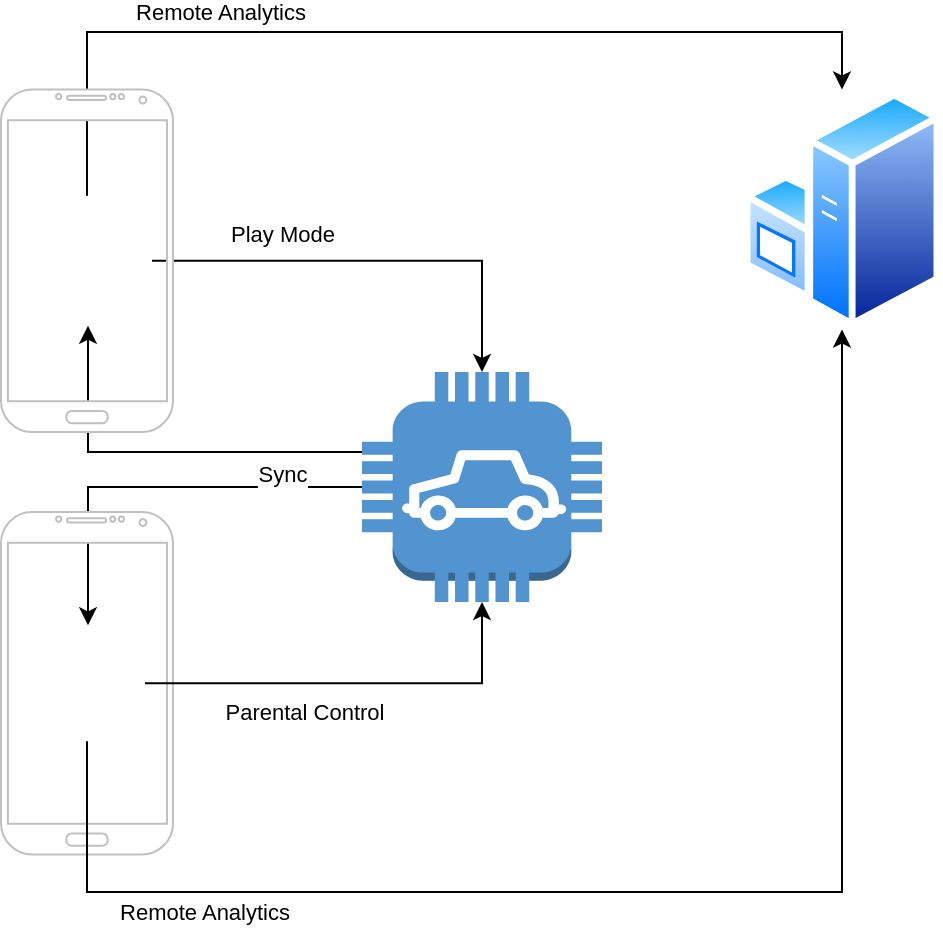 <mxfile version="20.6.0" type="device"><diagram id="yHt8PFi-sYzg6A_AA1Ni" name="Page-1"><mxGraphModel dx="834" dy="788" grid="1" gridSize="10" guides="1" tooltips="1" connect="1" arrows="1" fold="1" page="1" pageScale="1" pageWidth="827" pageHeight="1169" math="0" shadow="0"><root><mxCell id="0"/><mxCell id="1" parent="0"/><mxCell id="nUH-AXoQC-BI1VyH41UU-11" style="edgeStyle=orthogonalEdgeStyle;rounded=0;orthogonalLoop=1;jettySize=auto;html=1;" edge="1" parent="1" source="nUH-AXoQC-BI1VyH41UU-3" target="nUH-AXoQC-BI1VyH41UU-4"><mxGeometry relative="1" as="geometry"/></mxCell><mxCell id="nUH-AXoQC-BI1VyH41UU-14" value="Play Mode" style="edgeLabel;html=1;align=center;verticalAlign=middle;resizable=0;points=[];" vertex="1" connectable="0" parent="nUH-AXoQC-BI1VyH41UU-11"><mxGeometry x="-0.365" y="2" relative="1" as="geometry"><mxPoint x="-5" y="-12" as="offset"/></mxGeometry></mxCell><mxCell id="nUH-AXoQC-BI1VyH41UU-3" value="" style="shape=image;html=1;verticalAlign=top;verticalLabelPosition=bottom;labelBackgroundColor=#ffffff;imageAspect=0;aspect=fixed;image=https://cdn2.iconfinder.com/data/icons/bitsies/128/Joypad-128.png" vertex="1" parent="1"><mxGeometry x="140" y="281.88" width="65" height="65" as="geometry"/></mxCell><mxCell id="nUH-AXoQC-BI1VyH41UU-13" style="edgeStyle=orthogonalEdgeStyle;rounded=0;orthogonalLoop=1;jettySize=auto;html=1;exitX=0.5;exitY=0;exitDx=0;exitDy=0;" edge="1" parent="1" source="nUH-AXoQC-BI1VyH41UU-3" target="nUH-AXoQC-BI1VyH41UU-5"><mxGeometry relative="1" as="geometry"><Array as="points"><mxPoint x="173" y="200"/><mxPoint x="550" y="200"/></Array></mxGeometry></mxCell><mxCell id="nUH-AXoQC-BI1VyH41UU-16" value="Remote Analytics" style="edgeLabel;html=1;align=center;verticalAlign=middle;resizable=0;points=[];" vertex="1" connectable="0" parent="nUH-AXoQC-BI1VyH41UU-13"><mxGeometry x="-0.457" y="-2" relative="1" as="geometry"><mxPoint x="16" y="-12" as="offset"/></mxGeometry></mxCell><mxCell id="nUH-AXoQC-BI1VyH41UU-17" style="edgeStyle=orthogonalEdgeStyle;rounded=0;orthogonalLoop=1;jettySize=auto;html=1;" edge="1" parent="1" source="nUH-AXoQC-BI1VyH41UU-4" target="nUH-AXoQC-BI1VyH41UU-3"><mxGeometry relative="1" as="geometry"><Array as="points"><mxPoint x="173" y="410"/></Array></mxGeometry></mxCell><mxCell id="nUH-AXoQC-BI1VyH41UU-18" style="edgeStyle=orthogonalEdgeStyle;rounded=0;orthogonalLoop=1;jettySize=auto;html=1;" edge="1" parent="1" source="nUH-AXoQC-BI1VyH41UU-4" target="nUH-AXoQC-BI1VyH41UU-10"><mxGeometry relative="1" as="geometry"><Array as="points"><mxPoint x="173" y="428"/></Array></mxGeometry></mxCell><mxCell id="nUH-AXoQC-BI1VyH41UU-19" value="Sync" style="edgeLabel;html=1;align=center;verticalAlign=middle;resizable=0;points=[];" vertex="1" connectable="0" parent="nUH-AXoQC-BI1VyH41UU-18"><mxGeometry x="-0.448" y="-1" relative="1" as="geometry"><mxPoint x="17" y="-6" as="offset"/></mxGeometry></mxCell><mxCell id="nUH-AXoQC-BI1VyH41UU-4" value="" style="outlineConnect=0;dashed=0;verticalLabelPosition=bottom;verticalAlign=top;align=center;html=1;shape=mxgraph.aws3.car;fillColor=#5294CF;gradientColor=none;" vertex="1" parent="1"><mxGeometry x="310" y="370" width="120" height="115" as="geometry"/></mxCell><mxCell id="nUH-AXoQC-BI1VyH41UU-5" value="" style="aspect=fixed;perimeter=ellipsePerimeter;html=1;align=center;shadow=0;dashed=0;spacingTop=3;image;image=img/lib/active_directory/windows_server.svg;" vertex="1" parent="1"><mxGeometry x="500.8" y="228.75" width="98.4" height="120" as="geometry"/></mxCell><mxCell id="nUH-AXoQC-BI1VyH41UU-6" value="" style="verticalLabelPosition=bottom;verticalAlign=top;html=1;shadow=0;dashed=0;strokeWidth=1;shape=mxgraph.android.phone2;strokeColor=#c0c0c0;" vertex="1" parent="1"><mxGeometry x="129.5" y="228.75" width="86" height="171.25" as="geometry"/></mxCell><mxCell id="nUH-AXoQC-BI1VyH41UU-7" value="" style="verticalLabelPosition=bottom;verticalAlign=top;html=1;shadow=0;dashed=0;strokeWidth=1;shape=mxgraph.android.phone2;strokeColor=#c0c0c0;" vertex="1" parent="1"><mxGeometry x="129.5" y="440" width="86" height="171.25" as="geometry"/></mxCell><mxCell id="nUH-AXoQC-BI1VyH41UU-12" style="edgeStyle=orthogonalEdgeStyle;rounded=0;orthogonalLoop=1;jettySize=auto;html=1;" edge="1" parent="1" source="nUH-AXoQC-BI1VyH41UU-10" target="nUH-AXoQC-BI1VyH41UU-4"><mxGeometry relative="1" as="geometry"/></mxCell><mxCell id="nUH-AXoQC-BI1VyH41UU-15" value="Parental Control" style="edgeLabel;html=1;align=center;verticalAlign=middle;resizable=0;points=[];" vertex="1" connectable="0" parent="nUH-AXoQC-BI1VyH41UU-12"><mxGeometry x="-0.24" relative="1" as="geometry"><mxPoint y="14" as="offset"/></mxGeometry></mxCell><mxCell id="nUH-AXoQC-BI1VyH41UU-20" style="edgeStyle=orthogonalEdgeStyle;rounded=0;orthogonalLoop=1;jettySize=auto;html=1;" edge="1" parent="1" source="nUH-AXoQC-BI1VyH41UU-10" target="nUH-AXoQC-BI1VyH41UU-5"><mxGeometry relative="1" as="geometry"><Array as="points"><mxPoint x="173" y="630"/><mxPoint x="550" y="630"/></Array></mxGeometry></mxCell><mxCell id="nUH-AXoQC-BI1VyH41UU-21" value="Remote Analytics" style="edgeLabel;html=1;align=center;verticalAlign=middle;resizable=0;points=[];" vertex="1" connectable="0" parent="nUH-AXoQC-BI1VyH41UU-20"><mxGeometry x="-0.756" y="-2" relative="1" as="geometry"><mxPoint x="44" y="8" as="offset"/></mxGeometry></mxCell><mxCell id="nUH-AXoQC-BI1VyH41UU-10" value="" style="shape=image;html=1;verticalAlign=top;verticalLabelPosition=bottom;labelBackgroundColor=#ffffff;imageAspect=0;aspect=fixed;image=https://cdn4.iconfinder.com/data/icons/lgbt-illustrations/112/93-_couple-gay-hold-hands-3-128.png" vertex="1" parent="1"><mxGeometry x="143.5" y="496.63" width="58" height="58" as="geometry"/></mxCell></root></mxGraphModel></diagram></mxfile>